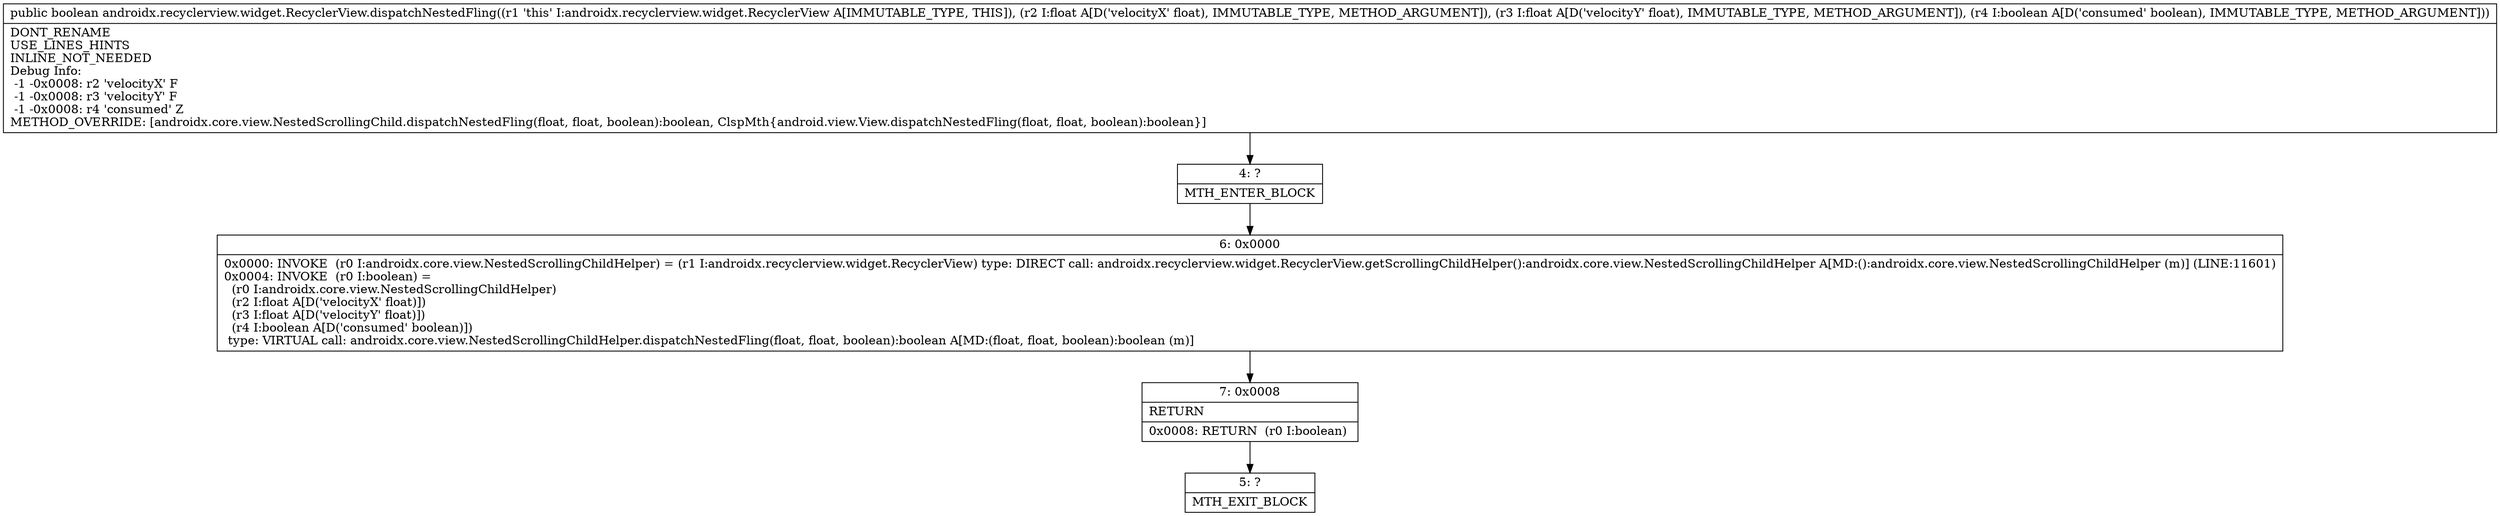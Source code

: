 digraph "CFG forandroidx.recyclerview.widget.RecyclerView.dispatchNestedFling(FFZ)Z" {
Node_4 [shape=record,label="{4\:\ ?|MTH_ENTER_BLOCK\l}"];
Node_6 [shape=record,label="{6\:\ 0x0000|0x0000: INVOKE  (r0 I:androidx.core.view.NestedScrollingChildHelper) = (r1 I:androidx.recyclerview.widget.RecyclerView) type: DIRECT call: androidx.recyclerview.widget.RecyclerView.getScrollingChildHelper():androidx.core.view.NestedScrollingChildHelper A[MD:():androidx.core.view.NestedScrollingChildHelper (m)] (LINE:11601)\l0x0004: INVOKE  (r0 I:boolean) = \l  (r0 I:androidx.core.view.NestedScrollingChildHelper)\l  (r2 I:float A[D('velocityX' float)])\l  (r3 I:float A[D('velocityY' float)])\l  (r4 I:boolean A[D('consumed' boolean)])\l type: VIRTUAL call: androidx.core.view.NestedScrollingChildHelper.dispatchNestedFling(float, float, boolean):boolean A[MD:(float, float, boolean):boolean (m)]\l}"];
Node_7 [shape=record,label="{7\:\ 0x0008|RETURN\l|0x0008: RETURN  (r0 I:boolean) \l}"];
Node_5 [shape=record,label="{5\:\ ?|MTH_EXIT_BLOCK\l}"];
MethodNode[shape=record,label="{public boolean androidx.recyclerview.widget.RecyclerView.dispatchNestedFling((r1 'this' I:androidx.recyclerview.widget.RecyclerView A[IMMUTABLE_TYPE, THIS]), (r2 I:float A[D('velocityX' float), IMMUTABLE_TYPE, METHOD_ARGUMENT]), (r3 I:float A[D('velocityY' float), IMMUTABLE_TYPE, METHOD_ARGUMENT]), (r4 I:boolean A[D('consumed' boolean), IMMUTABLE_TYPE, METHOD_ARGUMENT]))  | DONT_RENAME\lUSE_LINES_HINTS\lINLINE_NOT_NEEDED\lDebug Info:\l  \-1 \-0x0008: r2 'velocityX' F\l  \-1 \-0x0008: r3 'velocityY' F\l  \-1 \-0x0008: r4 'consumed' Z\lMETHOD_OVERRIDE: [androidx.core.view.NestedScrollingChild.dispatchNestedFling(float, float, boolean):boolean, ClspMth\{android.view.View.dispatchNestedFling(float, float, boolean):boolean\}]\l}"];
MethodNode -> Node_4;Node_4 -> Node_6;
Node_6 -> Node_7;
Node_7 -> Node_5;
}

